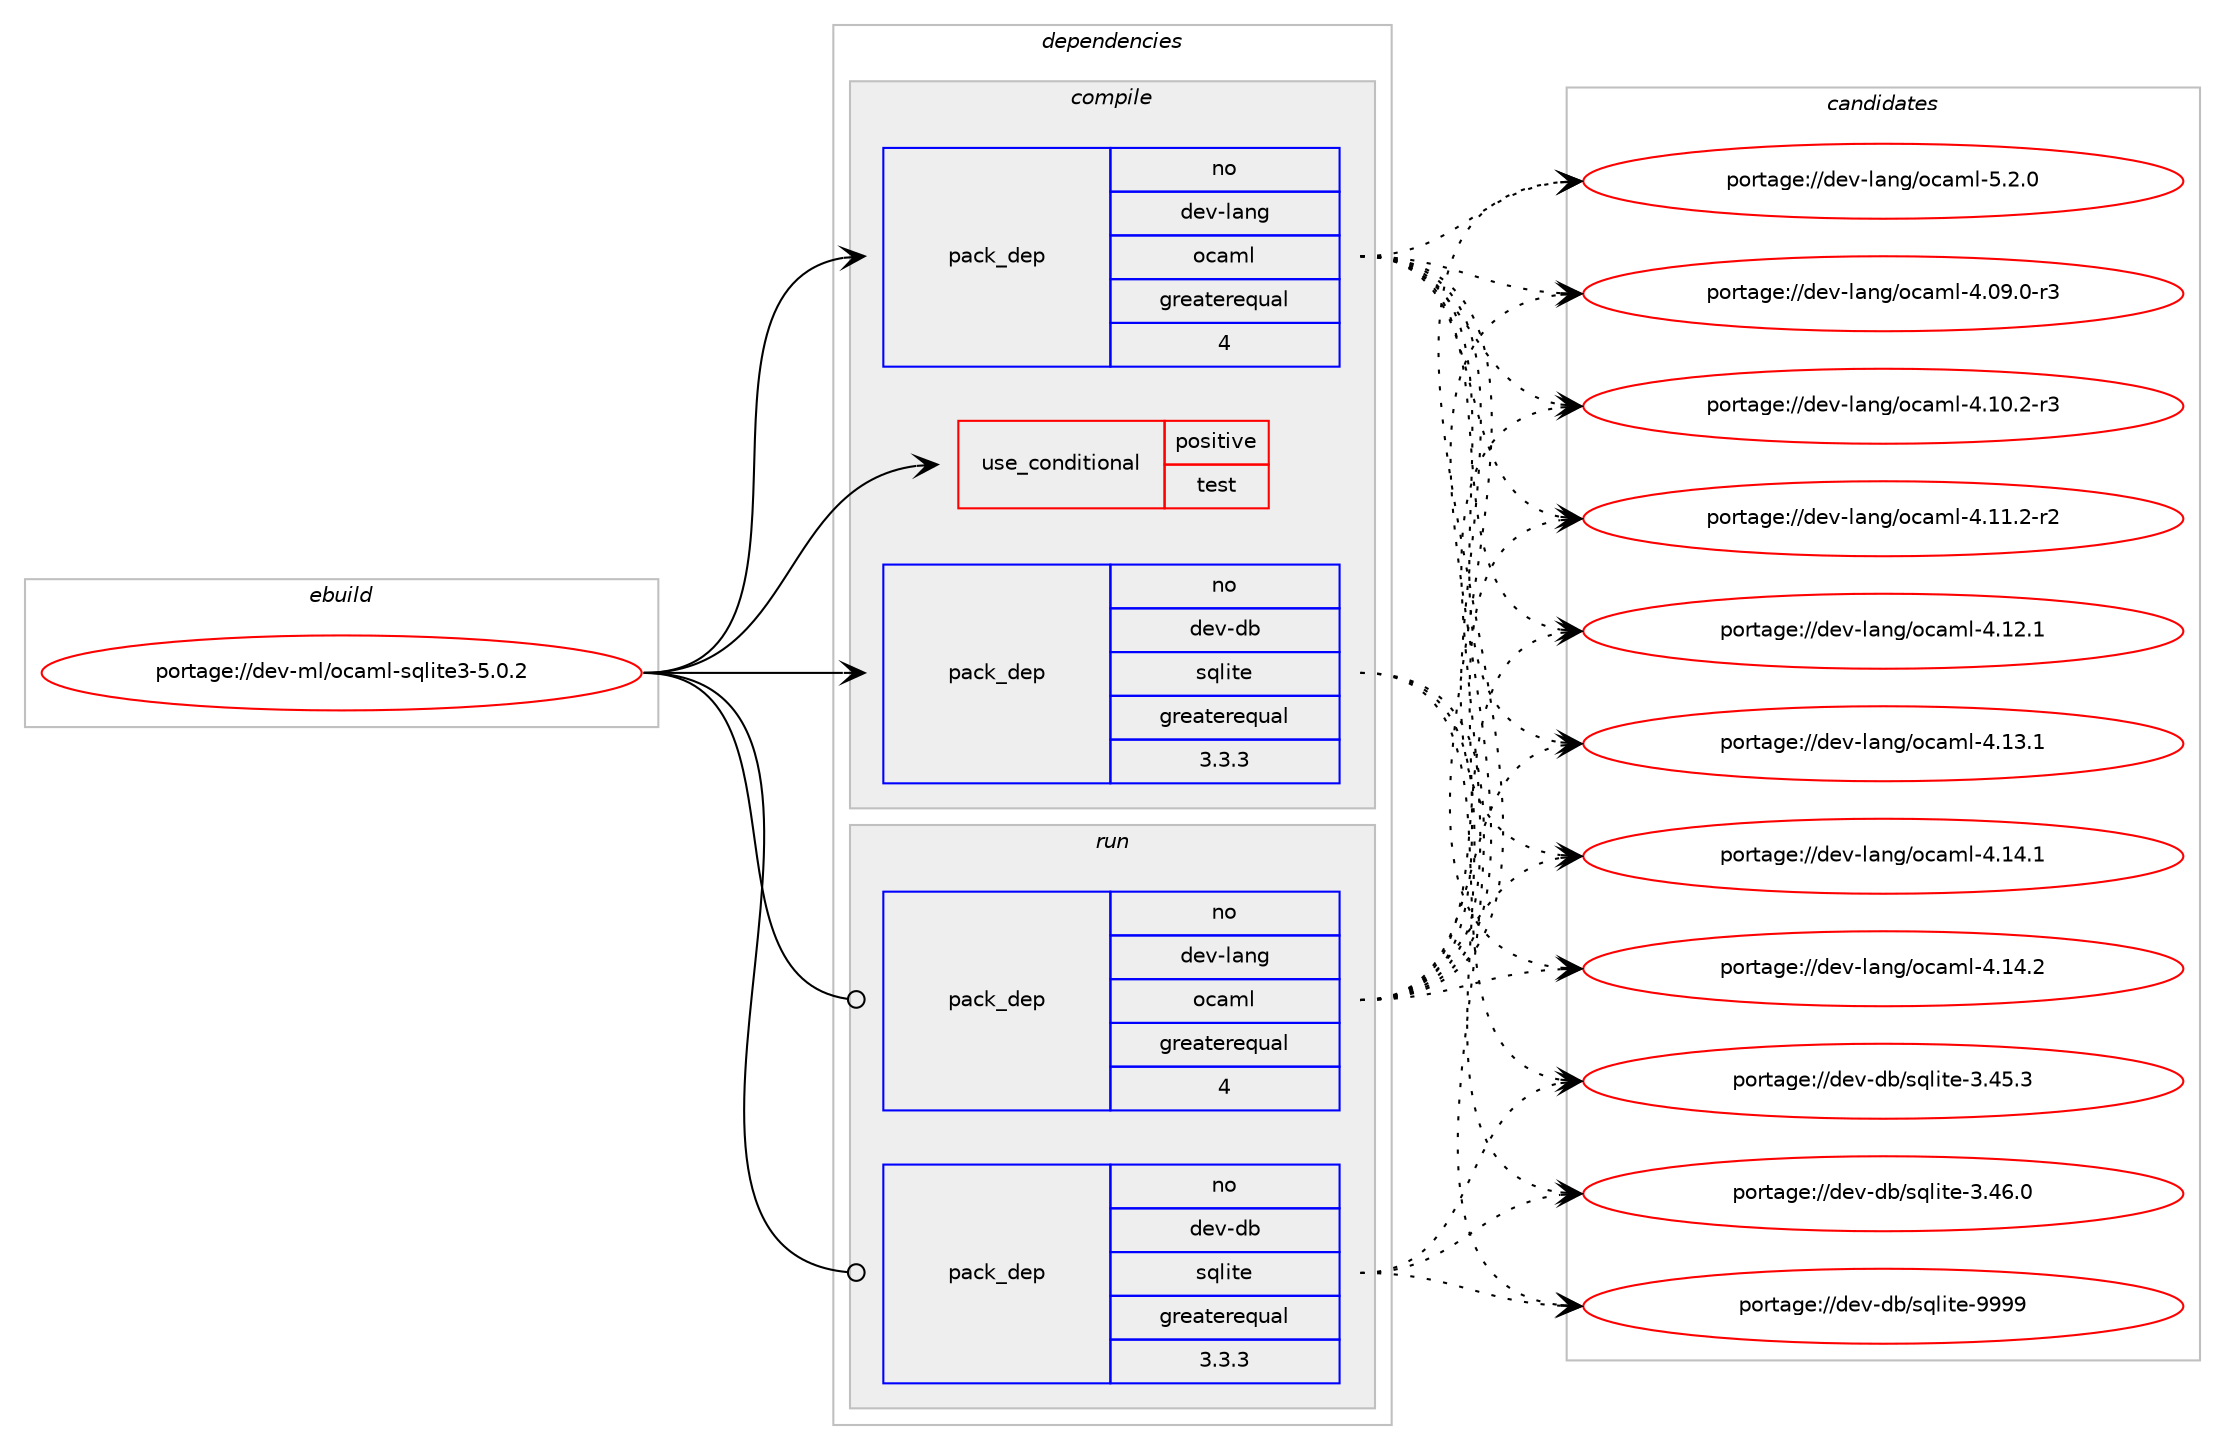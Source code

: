 digraph prolog {

# *************
# Graph options
# *************

newrank=true;
concentrate=true;
compound=true;
graph [rankdir=LR,fontname=Helvetica,fontsize=10,ranksep=1.5];#, ranksep=2.5, nodesep=0.2];
edge  [arrowhead=vee];
node  [fontname=Helvetica,fontsize=10];

# **********
# The ebuild
# **********

subgraph cluster_leftcol {
color=gray;
rank=same;
label=<<i>ebuild</i>>;
id [label="portage://dev-ml/ocaml-sqlite3-5.0.2", color=red, width=4, href="../dev-ml/ocaml-sqlite3-5.0.2.svg"];
}

# ****************
# The dependencies
# ****************

subgraph cluster_midcol {
color=gray;
label=<<i>dependencies</i>>;
subgraph cluster_compile {
fillcolor="#eeeeee";
style=filled;
label=<<i>compile</i>>;
subgraph cond28830 {
dependency60953 [label=<<TABLE BORDER="0" CELLBORDER="1" CELLSPACING="0" CELLPADDING="4"><TR><TD ROWSPAN="3" CELLPADDING="10">use_conditional</TD></TR><TR><TD>positive</TD></TR><TR><TD>test</TD></TR></TABLE>>, shape=none, color=red];
# *** BEGIN UNKNOWN DEPENDENCY TYPE (TODO) ***
# dependency60953 -> package_dependency(portage://dev-ml/ocaml-sqlite3-5.0.2,install,no,dev-ml,ppx_inline_test,none,[,,],[],[])
# *** END UNKNOWN DEPENDENCY TYPE (TODO) ***

}
id:e -> dependency60953:w [weight=20,style="solid",arrowhead="vee"];
subgraph pack30957 {
dependency60954 [label=<<TABLE BORDER="0" CELLBORDER="1" CELLSPACING="0" CELLPADDING="4" WIDTH="220"><TR><TD ROWSPAN="6" CELLPADDING="30">pack_dep</TD></TR><TR><TD WIDTH="110">no</TD></TR><TR><TD>dev-db</TD></TR><TR><TD>sqlite</TD></TR><TR><TD>greaterequal</TD></TR><TR><TD>3.3.3</TD></TR></TABLE>>, shape=none, color=blue];
}
id:e -> dependency60954:w [weight=20,style="solid",arrowhead="vee"];
subgraph pack30958 {
dependency60955 [label=<<TABLE BORDER="0" CELLBORDER="1" CELLSPACING="0" CELLPADDING="4" WIDTH="220"><TR><TD ROWSPAN="6" CELLPADDING="30">pack_dep</TD></TR><TR><TD WIDTH="110">no</TD></TR><TR><TD>dev-lang</TD></TR><TR><TD>ocaml</TD></TR><TR><TD>greaterequal</TD></TR><TR><TD>4</TD></TR></TABLE>>, shape=none, color=blue];
}
id:e -> dependency60955:w [weight=20,style="solid",arrowhead="vee"];
# *** BEGIN UNKNOWN DEPENDENCY TYPE (TODO) ***
# id -> package_dependency(portage://dev-ml/ocaml-sqlite3-5.0.2,install,no,dev-ml,dune,none,[,,],any_same_slot,[])
# *** END UNKNOWN DEPENDENCY TYPE (TODO) ***

}
subgraph cluster_compileandrun {
fillcolor="#eeeeee";
style=filled;
label=<<i>compile and run</i>>;
}
subgraph cluster_run {
fillcolor="#eeeeee";
style=filled;
label=<<i>run</i>>;
subgraph pack30959 {
dependency60956 [label=<<TABLE BORDER="0" CELLBORDER="1" CELLSPACING="0" CELLPADDING="4" WIDTH="220"><TR><TD ROWSPAN="6" CELLPADDING="30">pack_dep</TD></TR><TR><TD WIDTH="110">no</TD></TR><TR><TD>dev-db</TD></TR><TR><TD>sqlite</TD></TR><TR><TD>greaterequal</TD></TR><TR><TD>3.3.3</TD></TR></TABLE>>, shape=none, color=blue];
}
id:e -> dependency60956:w [weight=20,style="solid",arrowhead="odot"];
subgraph pack30960 {
dependency60957 [label=<<TABLE BORDER="0" CELLBORDER="1" CELLSPACING="0" CELLPADDING="4" WIDTH="220"><TR><TD ROWSPAN="6" CELLPADDING="30">pack_dep</TD></TR><TR><TD WIDTH="110">no</TD></TR><TR><TD>dev-lang</TD></TR><TR><TD>ocaml</TD></TR><TR><TD>greaterequal</TD></TR><TR><TD>4</TD></TR></TABLE>>, shape=none, color=blue];
}
id:e -> dependency60957:w [weight=20,style="solid",arrowhead="odot"];
# *** BEGIN UNKNOWN DEPENDENCY TYPE (TODO) ***
# id -> package_dependency(portage://dev-ml/ocaml-sqlite3-5.0.2,run,no,dev-ml,dune,none,[,,],any_same_slot,[])
# *** END UNKNOWN DEPENDENCY TYPE (TODO) ***

}
}

# **************
# The candidates
# **************

subgraph cluster_choices {
rank=same;
color=gray;
label=<<i>candidates</i>>;

subgraph choice30957 {
color=black;
nodesep=1;
choice10010111845100984711511310810511610145514652534651 [label="portage://dev-db/sqlite-3.45.3", color=red, width=4,href="../dev-db/sqlite-3.45.3.svg"];
choice10010111845100984711511310810511610145514652544648 [label="portage://dev-db/sqlite-3.46.0", color=red, width=4,href="../dev-db/sqlite-3.46.0.svg"];
choice1001011184510098471151131081051161014557575757 [label="portage://dev-db/sqlite-9999", color=red, width=4,href="../dev-db/sqlite-9999.svg"];
dependency60954:e -> choice10010111845100984711511310810511610145514652534651:w [style=dotted,weight="100"];
dependency60954:e -> choice10010111845100984711511310810511610145514652544648:w [style=dotted,weight="100"];
dependency60954:e -> choice1001011184510098471151131081051161014557575757:w [style=dotted,weight="100"];
}
subgraph choice30958 {
color=black;
nodesep=1;
choice1001011184510897110103471119997109108455246485746484511451 [label="portage://dev-lang/ocaml-4.09.0-r3", color=red, width=4,href="../dev-lang/ocaml-4.09.0-r3.svg"];
choice1001011184510897110103471119997109108455246494846504511451 [label="portage://dev-lang/ocaml-4.10.2-r3", color=red, width=4,href="../dev-lang/ocaml-4.10.2-r3.svg"];
choice1001011184510897110103471119997109108455246494946504511450 [label="portage://dev-lang/ocaml-4.11.2-r2", color=red, width=4,href="../dev-lang/ocaml-4.11.2-r2.svg"];
choice100101118451089711010347111999710910845524649504649 [label="portage://dev-lang/ocaml-4.12.1", color=red, width=4,href="../dev-lang/ocaml-4.12.1.svg"];
choice100101118451089711010347111999710910845524649514649 [label="portage://dev-lang/ocaml-4.13.1", color=red, width=4,href="../dev-lang/ocaml-4.13.1.svg"];
choice100101118451089711010347111999710910845524649524649 [label="portage://dev-lang/ocaml-4.14.1", color=red, width=4,href="../dev-lang/ocaml-4.14.1.svg"];
choice100101118451089711010347111999710910845524649524650 [label="portage://dev-lang/ocaml-4.14.2", color=red, width=4,href="../dev-lang/ocaml-4.14.2.svg"];
choice1001011184510897110103471119997109108455346504648 [label="portage://dev-lang/ocaml-5.2.0", color=red, width=4,href="../dev-lang/ocaml-5.2.0.svg"];
dependency60955:e -> choice1001011184510897110103471119997109108455246485746484511451:w [style=dotted,weight="100"];
dependency60955:e -> choice1001011184510897110103471119997109108455246494846504511451:w [style=dotted,weight="100"];
dependency60955:e -> choice1001011184510897110103471119997109108455246494946504511450:w [style=dotted,weight="100"];
dependency60955:e -> choice100101118451089711010347111999710910845524649504649:w [style=dotted,weight="100"];
dependency60955:e -> choice100101118451089711010347111999710910845524649514649:w [style=dotted,weight="100"];
dependency60955:e -> choice100101118451089711010347111999710910845524649524649:w [style=dotted,weight="100"];
dependency60955:e -> choice100101118451089711010347111999710910845524649524650:w [style=dotted,weight="100"];
dependency60955:e -> choice1001011184510897110103471119997109108455346504648:w [style=dotted,weight="100"];
}
subgraph choice30959 {
color=black;
nodesep=1;
choice10010111845100984711511310810511610145514652534651 [label="portage://dev-db/sqlite-3.45.3", color=red, width=4,href="../dev-db/sqlite-3.45.3.svg"];
choice10010111845100984711511310810511610145514652544648 [label="portage://dev-db/sqlite-3.46.0", color=red, width=4,href="../dev-db/sqlite-3.46.0.svg"];
choice1001011184510098471151131081051161014557575757 [label="portage://dev-db/sqlite-9999", color=red, width=4,href="../dev-db/sqlite-9999.svg"];
dependency60956:e -> choice10010111845100984711511310810511610145514652534651:w [style=dotted,weight="100"];
dependency60956:e -> choice10010111845100984711511310810511610145514652544648:w [style=dotted,weight="100"];
dependency60956:e -> choice1001011184510098471151131081051161014557575757:w [style=dotted,weight="100"];
}
subgraph choice30960 {
color=black;
nodesep=1;
choice1001011184510897110103471119997109108455246485746484511451 [label="portage://dev-lang/ocaml-4.09.0-r3", color=red, width=4,href="../dev-lang/ocaml-4.09.0-r3.svg"];
choice1001011184510897110103471119997109108455246494846504511451 [label="portage://dev-lang/ocaml-4.10.2-r3", color=red, width=4,href="../dev-lang/ocaml-4.10.2-r3.svg"];
choice1001011184510897110103471119997109108455246494946504511450 [label="portage://dev-lang/ocaml-4.11.2-r2", color=red, width=4,href="../dev-lang/ocaml-4.11.2-r2.svg"];
choice100101118451089711010347111999710910845524649504649 [label="portage://dev-lang/ocaml-4.12.1", color=red, width=4,href="../dev-lang/ocaml-4.12.1.svg"];
choice100101118451089711010347111999710910845524649514649 [label="portage://dev-lang/ocaml-4.13.1", color=red, width=4,href="../dev-lang/ocaml-4.13.1.svg"];
choice100101118451089711010347111999710910845524649524649 [label="portage://dev-lang/ocaml-4.14.1", color=red, width=4,href="../dev-lang/ocaml-4.14.1.svg"];
choice100101118451089711010347111999710910845524649524650 [label="portage://dev-lang/ocaml-4.14.2", color=red, width=4,href="../dev-lang/ocaml-4.14.2.svg"];
choice1001011184510897110103471119997109108455346504648 [label="portage://dev-lang/ocaml-5.2.0", color=red, width=4,href="../dev-lang/ocaml-5.2.0.svg"];
dependency60957:e -> choice1001011184510897110103471119997109108455246485746484511451:w [style=dotted,weight="100"];
dependency60957:e -> choice1001011184510897110103471119997109108455246494846504511451:w [style=dotted,weight="100"];
dependency60957:e -> choice1001011184510897110103471119997109108455246494946504511450:w [style=dotted,weight="100"];
dependency60957:e -> choice100101118451089711010347111999710910845524649504649:w [style=dotted,weight="100"];
dependency60957:e -> choice100101118451089711010347111999710910845524649514649:w [style=dotted,weight="100"];
dependency60957:e -> choice100101118451089711010347111999710910845524649524649:w [style=dotted,weight="100"];
dependency60957:e -> choice100101118451089711010347111999710910845524649524650:w [style=dotted,weight="100"];
dependency60957:e -> choice1001011184510897110103471119997109108455346504648:w [style=dotted,weight="100"];
}
}

}
